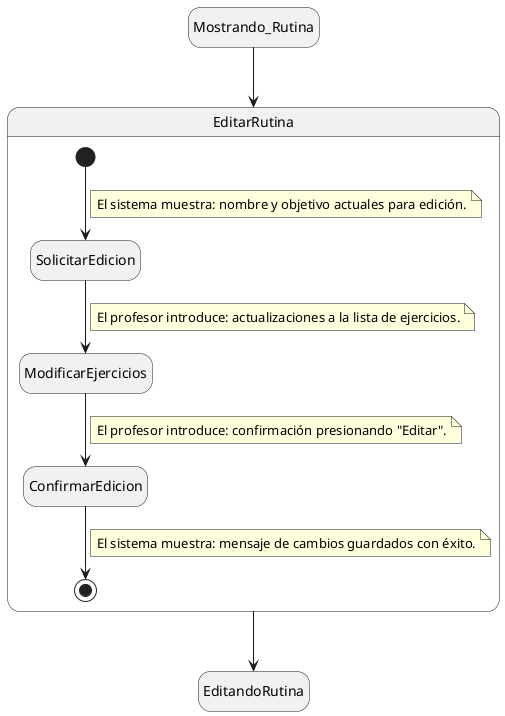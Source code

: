 @startuml EditarRutina

hide empty description

state Mostrando_Rutina
state EditandoRutina

state EditarRutina {
  [*] --> SolicitarEdicion
  note on link
      El sistema muestra: nombre y objetivo actuales para edición.
  end note

  SolicitarEdicion --> ModificarEjercicios
  note on link
      El profesor introduce: actualizaciones a la lista de ejercicios.
  end note

  ModificarEjercicios --> ConfirmarEdicion
  note on link
      El profesor introduce: confirmación presionando "Editar".
  end note

  ConfirmarEdicion --> [*]
  note on link
      El sistema muestra: mensaje de cambios guardados con éxito.
  end note
}

Mostrando_Rutina --> EditarRutina
EditarRutina --> EditandoRutina

@enduml